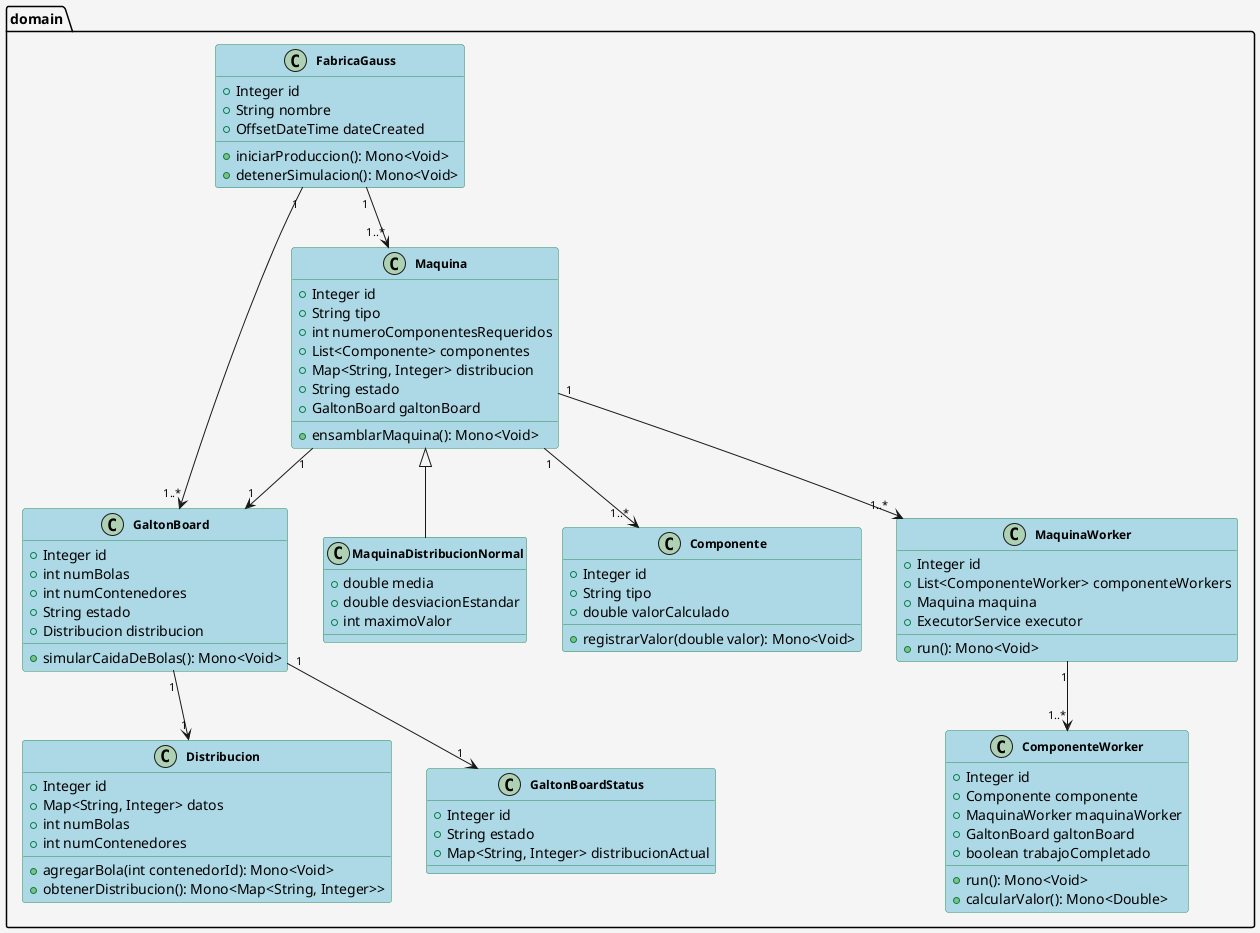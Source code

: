 @startuml
!define RECTANGLE class
skinparam backgroundColor #F5F5F5
skinparam shadowing false
skinparam class {
    BackgroundColor #ADD8E6
    BorderColor #2E8B57
    FontSize 12
    FontStyle bold
}
skinparam arrow {
    FontSize 11
}

' === PAQUETE DOMAIN ===
package domain {
    class FabricaGauss {
        + Integer id
        + String nombre
        + OffsetDateTime dateCreated
        + iniciarProduccion(): Mono<Void>
        + detenerSimulacion(): Mono<Void>
    }

    class GaltonBoard {
        + Integer id
        + int numBolas
        + int numContenedores
        + String estado
        + Distribucion distribucion
        + simularCaidaDeBolas(): Mono<Void>
    }

    class Distribucion {
        + Integer id
        + Map<String, Integer> datos
        + int numBolas
        + int numContenedores
        + agregarBola(int contenedorId): Mono<Void>
        + obtenerDistribucion(): Mono<Map<String, Integer>>
    }

    class GaltonBoardStatus {
        + Integer id
        + String estado
        + Map<String, Integer> distribucionActual
    }

    class Maquina {
        + Integer id
        + String tipo
        + int numeroComponentesRequeridos
        + List<Componente> componentes
        + Map<String, Integer> distribucion
        + String estado
        + GaltonBoard galtonBoard
        + ensamblarMaquina(): Mono<Void>
    }

    class MaquinaDistribucionNormal {
        + double media
        + double desviacionEstandar
        + int maximoValor
    }

    Maquina <|-- MaquinaDistribucionNormal

    class Componente {
        + Integer id
        + String tipo
        + double valorCalculado
        + registrarValor(double valor): Mono<Void>
    }

    class ComponenteWorker {
        + Integer id
        + Componente componente
        + MaquinaWorker maquinaWorker
        + GaltonBoard galtonBoard
        + boolean trabajoCompletado
        + run(): Mono<Void>
        + calcularValor(): Mono<Double>
    }

    class MaquinaWorker {
        + Integer id
        + List<ComponenteWorker> componenteWorkers
        + Maquina maquina
        + ExecutorService executor
        + run(): Mono<Void>
    }

    FabricaGauss "1" --> "1..*" GaltonBoard
    GaltonBoard "1" --> "1" Distribucion
    GaltonBoard "1" --> "1" GaltonBoardStatus
    FabricaGauss "1" --> "1..*" Maquina
    Maquina "1" --> "1..*" Componente
    Maquina "1" --> "1..*" MaquinaWorker
    MaquinaWorker "1" --> "1..*" ComponenteWorker
    Maquina "1" --> "1" GaltonBoard
}
@enduml
